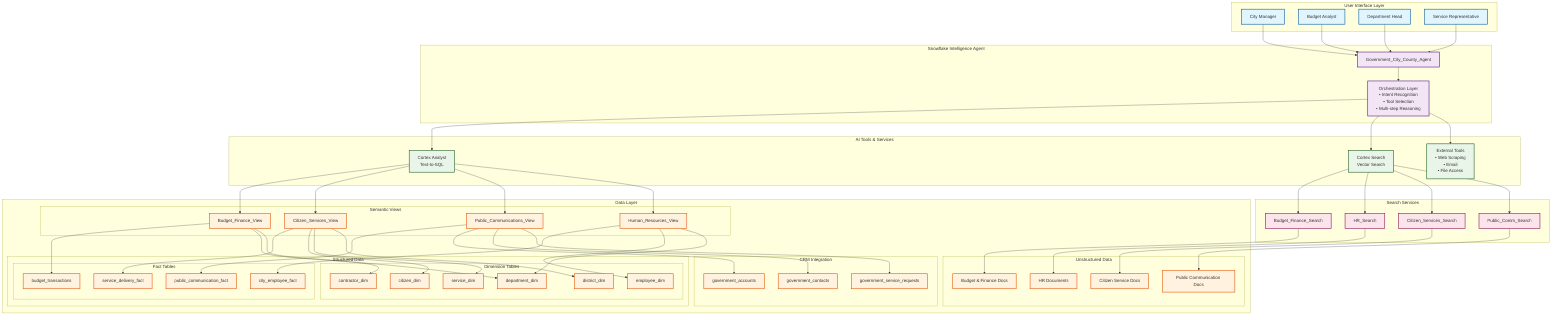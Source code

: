 graph TB
    subgraph "User Interface Layer"
        U1[City Manager]
        U2[Budget Analyst]
        U3[Department Head]
        U4[Service Representative]
    end
    
    subgraph "Snowflake Intelligence Agent"
        Agent[Government_City_County_Agent]
        Orchestration[Orchestration Layer<br/>• Intent Recognition<br/>• Tool Selection<br/>• Multi-step Reasoning]
    end
    
    subgraph "AI Tools & Services"
        CA[Cortex Analyst<br/>Text-to-SQL]
        CS[Cortex Search<br/>Vector Search]
        ET[External Tools<br/>• Web Scraping<br/>• Email<br/>• File Access]
    end
    
    subgraph "Data Layer"
        subgraph "Semantic Views"
            SV1[Budget_Finance_View]
            SV2[Citizen_Services_View]
            SV3[Public_Communications_View]
            SV4[Human_Resources_View]
        end
        
        subgraph "Structured Data"
            subgraph "Fact Tables"
                F1[service_delivery_fact]
                F2[budget_transactions]
                F3[public_communication_fact]
                F4[city_employee_fact]
            end
            
            subgraph "Dimension Tables"
                D1[citizen_dim]
                D2[service_dim]
                D3[district_dim]
                D4[department_dim]
                D5[contractor_dim]
                D6[employee_dim]
            end
        end
        
        subgraph "Unstructured Data"
            DOC1[Budget & Finance Docs]
            DOC2[HR Documents]
            DOC3[Citizen Service Docs]
            DOC4[Public Communication Docs]
        end
        
        subgraph "CRM Integration"
            CRM1[government_accounts]
            CRM2[government_contacts]
            CRM3[government_service_requests]
        end
    end
    
    subgraph "Search Services"
        SEARCH1[Budget_Finance_Search]
        SEARCH2[HR_Search]
        SEARCH3[Citizen_Services_Search]
        SEARCH4[Public_Comm_Search]
    end
    
    %% User interactions
    U1 --> Agent
    U2 --> Agent
    U3 --> Agent
    U4 --> Agent
    
    %% Agent orchestration
    Agent --> Orchestration
    Orchestration --> CA
    Orchestration --> CS
    Orchestration --> ET
    
    %% Tool connections
    CA --> SV1
    CA --> SV2
    CA --> SV3
    CA --> SV4
    
    CS --> SEARCH1
    CS --> SEARCH2
    CS --> SEARCH3
    CS --> SEARCH4
    
    %% Data connections
    SV1 --> F2
    SV1 --> D4
    SV1 --> D5
    
    SV2 --> F1
    SV2 --> D1
    SV2 --> D2
    SV2 --> D3
    
    SV3 --> F3
    SV3 --> CRM1
    SV3 --> CRM2
    SV3 --> CRM3
    
    SV4 --> F4
    SV4 --> D6
    SV4 --> D4
    
    %% Search connections
    SEARCH1 --> DOC1
    SEARCH2 --> DOC2
    SEARCH3 --> DOC3
    SEARCH4 --> DOC4
    
    %% Styling
    classDef userClass fill:#e1f5fe,stroke:#01579b,stroke-width:2px
    classDef agentClass fill:#f3e5f5,stroke:#4a148c,stroke-width:2px
    classDef toolClass fill:#e8f5e8,stroke:#1b5e20,stroke-width:2px
    classDef dataClass fill:#fff3e0,stroke:#e65100,stroke-width:2px
    classDef searchClass fill:#fce4ec,stroke:#880e4f,stroke-width:2px
    
    class U1,U2,U3,U4 userClass
    class Agent,Orchestration agentClass
    class CA,CS,ET toolClass
    class F1,F2,F3,F4,D1,D2,D3,D4,D5,D6,SV1,SV2,SV3,SV4,CRM1,CRM2,CRM3,DOC1,DOC2,DOC3,DOC4 dataClass
    class SEARCH1,SEARCH2,SEARCH3,SEARCH4 searchClass